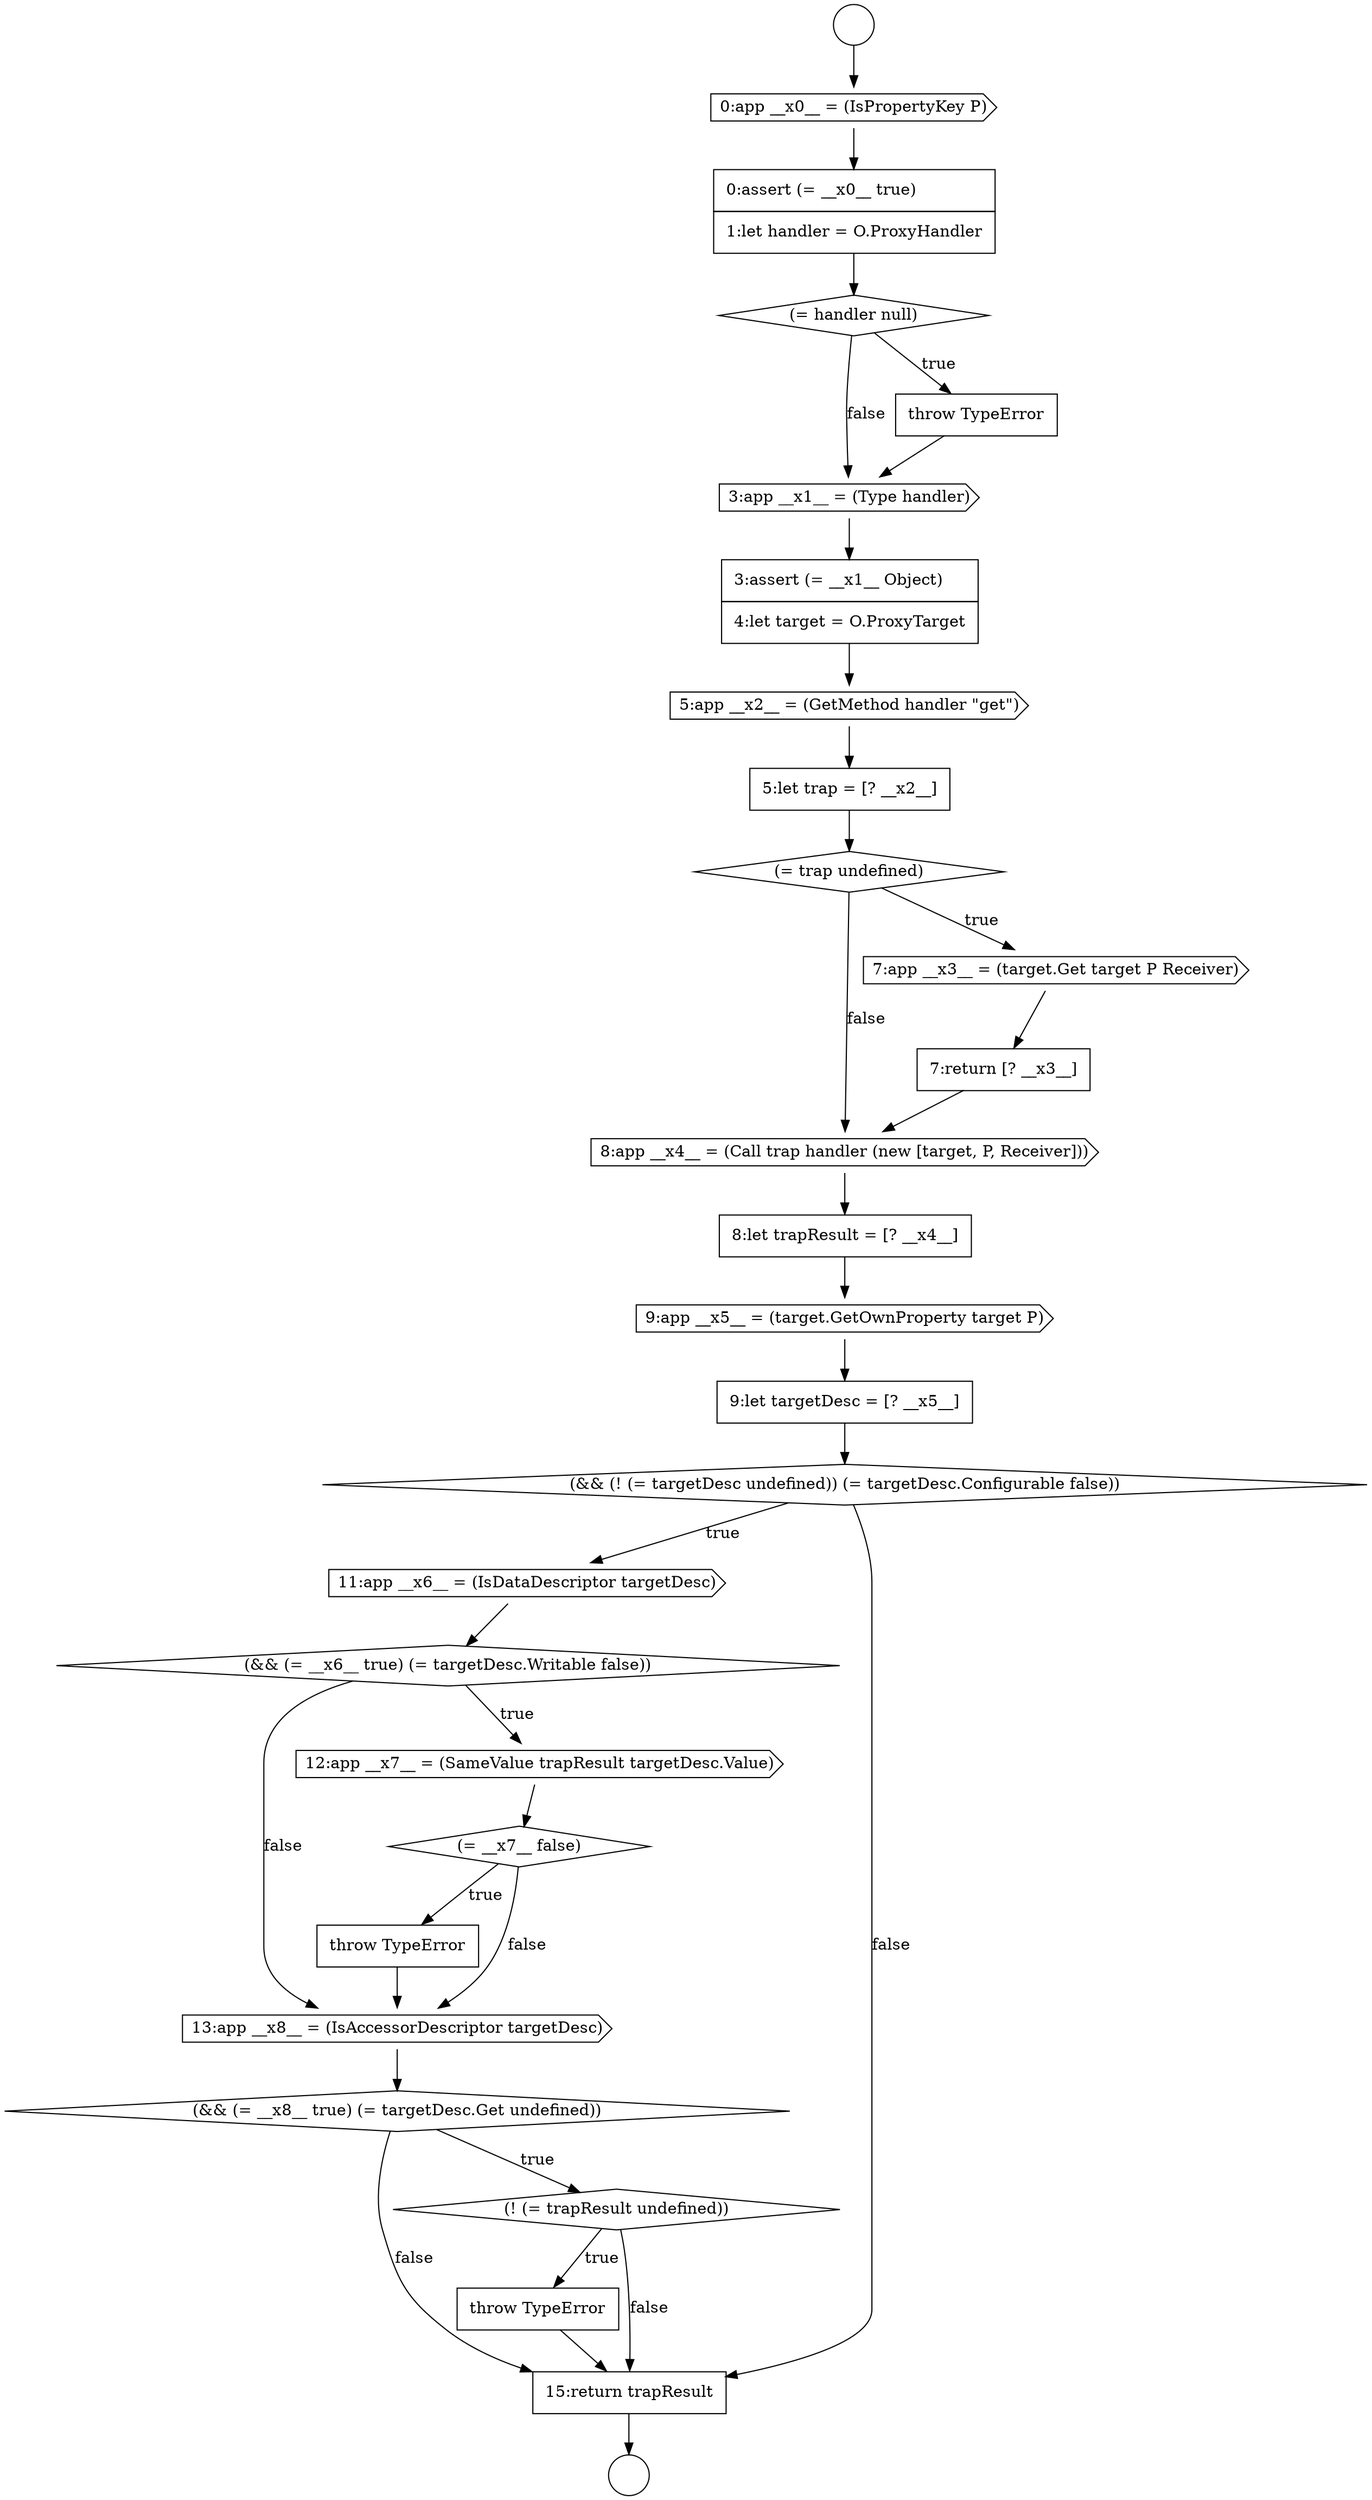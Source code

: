 digraph {
  node3370 [shape=none, margin=0, label=<<font color="black">
    <table border="0" cellborder="1" cellspacing="0" cellpadding="10">
      <tr><td align="left">3:assert (= __x1__ Object)</td></tr>
      <tr><td align="left">4:let target = O.ProxyTarget</td></tr>
    </table>
  </font>> color="black" fillcolor="white" style=filled]
  node3371 [shape=cds, label=<<font color="black">5:app __x2__ = (GetMethod handler &quot;get&quot;)</font>> color="black" fillcolor="white" style=filled]
  node3375 [shape=none, margin=0, label=<<font color="black">
    <table border="0" cellborder="1" cellspacing="0" cellpadding="10">
      <tr><td align="left">7:return [? __x3__]</td></tr>
    </table>
  </font>> color="black" fillcolor="white" style=filled]
  node3384 [shape=diamond, label=<<font color="black">(= __x7__ false)</font>> color="black" fillcolor="white" style=filled]
  node3376 [shape=cds, label=<<font color="black">8:app __x4__ = (Call trap handler (new [target, P, Receiver]))</font>> color="black" fillcolor="white" style=filled]
  node3377 [shape=none, margin=0, label=<<font color="black">
    <table border="0" cellborder="1" cellspacing="0" cellpadding="10">
      <tr><td align="left">8:let trapResult = [? __x4__]</td></tr>
    </table>
  </font>> color="black" fillcolor="white" style=filled]
  node3382 [shape=diamond, label=<<font color="black">(&amp;&amp; (= __x6__ true) (= targetDesc.Writable false))</font>> color="black" fillcolor="white" style=filled]
  node3367 [shape=diamond, label=<<font color="black">(= handler null)</font>> color="black" fillcolor="white" style=filled]
  node3365 [shape=cds, label=<<font color="black">0:app __x0__ = (IsPropertyKey P)</font>> color="black" fillcolor="white" style=filled]
  node3374 [shape=cds, label=<<font color="black">7:app __x3__ = (target.Get target P Receiver)</font>> color="black" fillcolor="white" style=filled]
  node3385 [shape=none, margin=0, label=<<font color="black">
    <table border="0" cellborder="1" cellspacing="0" cellpadding="10">
      <tr><td align="left">throw TypeError</td></tr>
    </table>
  </font>> color="black" fillcolor="white" style=filled]
  node3389 [shape=none, margin=0, label=<<font color="black">
    <table border="0" cellborder="1" cellspacing="0" cellpadding="10">
      <tr><td align="left">throw TypeError</td></tr>
    </table>
  </font>> color="black" fillcolor="white" style=filled]
  node3378 [shape=cds, label=<<font color="black">9:app __x5__ = (target.GetOwnProperty target P)</font>> color="black" fillcolor="white" style=filled]
  node3381 [shape=cds, label=<<font color="black">11:app __x6__ = (IsDataDescriptor targetDesc)</font>> color="black" fillcolor="white" style=filled]
  node3386 [shape=cds, label=<<font color="black">13:app __x8__ = (IsAccessorDescriptor targetDesc)</font>> color="black" fillcolor="white" style=filled]
  node3390 [shape=none, margin=0, label=<<font color="black">
    <table border="0" cellborder="1" cellspacing="0" cellpadding="10">
      <tr><td align="left">15:return trapResult</td></tr>
    </table>
  </font>> color="black" fillcolor="white" style=filled]
  node3364 [shape=circle label=" " color="black" fillcolor="white" style=filled]
  node3372 [shape=none, margin=0, label=<<font color="black">
    <table border="0" cellborder="1" cellspacing="0" cellpadding="10">
      <tr><td align="left">5:let trap = [? __x2__]</td></tr>
    </table>
  </font>> color="black" fillcolor="white" style=filled]
  node3387 [shape=diamond, label=<<font color="black">(&amp;&amp; (= __x8__ true) (= targetDesc.Get undefined))</font>> color="black" fillcolor="white" style=filled]
  node3363 [shape=circle label=" " color="black" fillcolor="white" style=filled]
  node3380 [shape=diamond, label=<<font color="black">(&amp;&amp; (! (= targetDesc undefined)) (= targetDesc.Configurable false))</font>> color="black" fillcolor="white" style=filled]
  node3388 [shape=diamond, label=<<font color="black">(! (= trapResult undefined))</font>> color="black" fillcolor="white" style=filled]
  node3366 [shape=none, margin=0, label=<<font color="black">
    <table border="0" cellborder="1" cellspacing="0" cellpadding="10">
      <tr><td align="left">0:assert (= __x0__ true)</td></tr>
      <tr><td align="left">1:let handler = O.ProxyHandler</td></tr>
    </table>
  </font>> color="black" fillcolor="white" style=filled]
  node3383 [shape=cds, label=<<font color="black">12:app __x7__ = (SameValue trapResult targetDesc.Value)</font>> color="black" fillcolor="white" style=filled]
  node3369 [shape=cds, label=<<font color="black">3:app __x1__ = (Type handler)</font>> color="black" fillcolor="white" style=filled]
  node3368 [shape=none, margin=0, label=<<font color="black">
    <table border="0" cellborder="1" cellspacing="0" cellpadding="10">
      <tr><td align="left">throw TypeError</td></tr>
    </table>
  </font>> color="black" fillcolor="white" style=filled]
  node3379 [shape=none, margin=0, label=<<font color="black">
    <table border="0" cellborder="1" cellspacing="0" cellpadding="10">
      <tr><td align="left">9:let targetDesc = [? __x5__]</td></tr>
    </table>
  </font>> color="black" fillcolor="white" style=filled]
  node3373 [shape=diamond, label=<<font color="black">(= trap undefined)</font>> color="black" fillcolor="white" style=filled]
  node3385 -> node3386 [ color="black"]
  node3390 -> node3364 [ color="black"]
  node3370 -> node3371 [ color="black"]
  node3387 -> node3388 [label=<<font color="black">true</font>> color="black"]
  node3387 -> node3390 [label=<<font color="black">false</font>> color="black"]
  node3382 -> node3383 [label=<<font color="black">true</font>> color="black"]
  node3382 -> node3386 [label=<<font color="black">false</font>> color="black"]
  node3379 -> node3380 [ color="black"]
  node3365 -> node3366 [ color="black"]
  node3388 -> node3389 [label=<<font color="black">true</font>> color="black"]
  node3388 -> node3390 [label=<<font color="black">false</font>> color="black"]
  node3380 -> node3381 [label=<<font color="black">true</font>> color="black"]
  node3380 -> node3390 [label=<<font color="black">false</font>> color="black"]
  node3369 -> node3370 [ color="black"]
  node3386 -> node3387 [ color="black"]
  node3375 -> node3376 [ color="black"]
  node3384 -> node3385 [label=<<font color="black">true</font>> color="black"]
  node3384 -> node3386 [label=<<font color="black">false</font>> color="black"]
  node3383 -> node3384 [ color="black"]
  node3371 -> node3372 [ color="black"]
  node3363 -> node3365 [ color="black"]
  node3381 -> node3382 [ color="black"]
  node3377 -> node3378 [ color="black"]
  node3372 -> node3373 [ color="black"]
  node3366 -> node3367 [ color="black"]
  node3376 -> node3377 [ color="black"]
  node3368 -> node3369 [ color="black"]
  node3378 -> node3379 [ color="black"]
  node3389 -> node3390 [ color="black"]
  node3374 -> node3375 [ color="black"]
  node3367 -> node3368 [label=<<font color="black">true</font>> color="black"]
  node3367 -> node3369 [label=<<font color="black">false</font>> color="black"]
  node3373 -> node3374 [label=<<font color="black">true</font>> color="black"]
  node3373 -> node3376 [label=<<font color="black">false</font>> color="black"]
}
